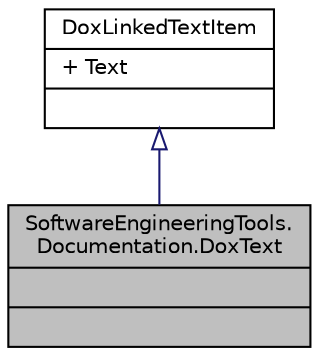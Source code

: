 digraph "SoftwareEngineeringTools.Documentation.DoxText"
{
  edge [fontname="Helvetica",fontsize="10",labelfontname="Helvetica",labelfontsize="10"];
  node [fontname="Helvetica",fontsize="10",shape=record];
  Node1 [label="{SoftwareEngineeringTools.\lDocumentation.DoxText\n||}",height=0.2,width=0.4,color="black", fillcolor="grey75", style="filled" fontcolor="black"];
  Node2 -> Node1 [dir="back",color="midnightblue",fontsize="10",style="solid",arrowtail="onormal",fontname="Helvetica"];
  Node2 [label="{DoxLinkedTextItem\n|+ Text\l|}",height=0.2,width=0.4,color="black", fillcolor="white", style="filled",URL="$class_software_engineering_tools_1_1_documentation_1_1_dox_linked_text_item.html"];
}
